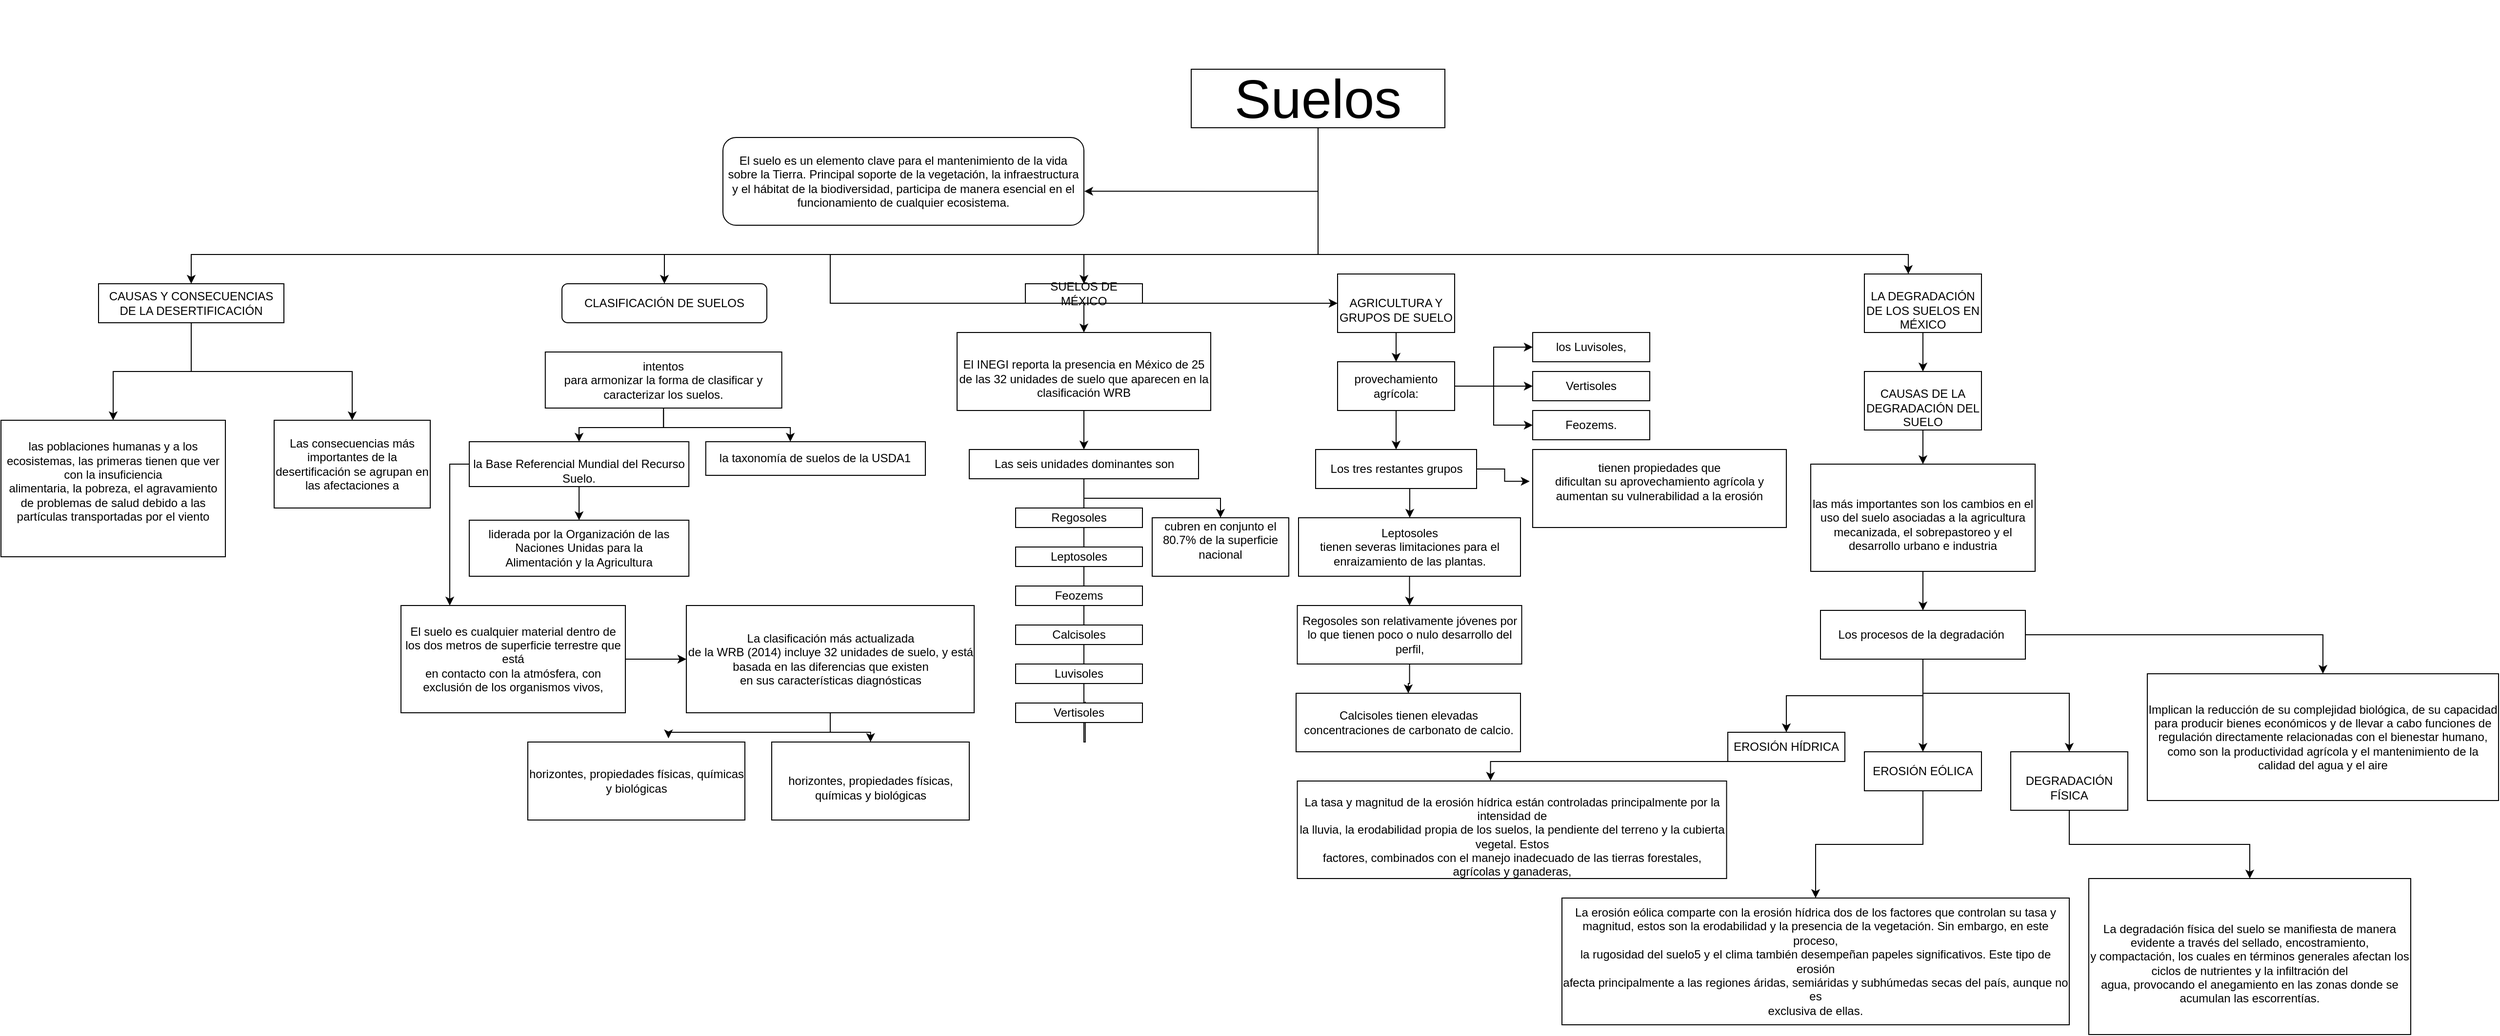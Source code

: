 <mxfile version="20.5.3" type="github">
  <diagram id="YmKn464T9NJOSNIDirGX" name="Página-1">
    <mxGraphModel dx="4134" dy="2495" grid="1" gridSize="10" guides="1" tooltips="1" connect="1" arrows="1" fold="1" page="1" pageScale="1" pageWidth="827" pageHeight="1169" math="0" shadow="0">
      <root>
        <mxCell id="0" />
        <mxCell id="1" parent="0" />
        <mxCell id="Rtp1QOuKAdaOCQPWs-3--43" value="" style="edgeStyle=orthogonalEdgeStyle;rounded=0;orthogonalLoop=1;jettySize=auto;html=1;fontSize=12;" edge="1" parent="1" source="Rtp1QOuKAdaOCQPWs-3--1" target="Rtp1QOuKAdaOCQPWs-3--42">
          <mxGeometry relative="1" as="geometry">
            <Array as="points">
              <mxPoint x="-80" y="-250" />
            </Array>
          </mxGeometry>
        </mxCell>
        <mxCell id="Rtp1QOuKAdaOCQPWs-3--87" style="edgeStyle=orthogonalEdgeStyle;rounded=0;orthogonalLoop=1;jettySize=auto;html=1;fontSize=12;" edge="1" parent="1" source="Rtp1QOuKAdaOCQPWs-3--1" target="Rtp1QOuKAdaOCQPWs-3--3">
          <mxGeometry relative="1" as="geometry">
            <Array as="points">
              <mxPoint x="420" y="-250" />
              <mxPoint x="-250" y="-250" />
            </Array>
          </mxGeometry>
        </mxCell>
        <mxCell id="Rtp1QOuKAdaOCQPWs-3--91" style="edgeStyle=orthogonalEdgeStyle;rounded=0;orthogonalLoop=1;jettySize=auto;html=1;entryX=0.5;entryY=0;entryDx=0;entryDy=0;fontSize=12;" edge="1" parent="1" source="Rtp1QOuKAdaOCQPWs-3--1" target="Rtp1QOuKAdaOCQPWs-3--31">
          <mxGeometry relative="1" as="geometry">
            <Array as="points">
              <mxPoint x="420" y="-250" />
              <mxPoint x="180" y="-250" />
            </Array>
          </mxGeometry>
        </mxCell>
        <mxCell id="Rtp1QOuKAdaOCQPWs-3--139" style="edgeStyle=orthogonalEdgeStyle;rounded=0;orthogonalLoop=1;jettySize=auto;html=1;fontSize=12;" edge="1" parent="1" source="Rtp1QOuKAdaOCQPWs-3--1" target="Rtp1QOuKAdaOCQPWs-3--77">
          <mxGeometry relative="1" as="geometry">
            <Array as="points">
              <mxPoint x="420" y="-250" />
              <mxPoint x="-735" y="-250" />
            </Array>
          </mxGeometry>
        </mxCell>
        <mxCell id="Rtp1QOuKAdaOCQPWs-3--146" style="edgeStyle=orthogonalEdgeStyle;rounded=0;orthogonalLoop=1;jettySize=auto;html=1;fontSize=12;" edge="1" parent="1" source="Rtp1QOuKAdaOCQPWs-3--1" target="Rtp1QOuKAdaOCQPWs-3--54">
          <mxGeometry relative="1" as="geometry">
            <Array as="points">
              <mxPoint x="420" y="-250" />
              <mxPoint x="1025" y="-250" />
            </Array>
          </mxGeometry>
        </mxCell>
        <mxCell id="Rtp1QOuKAdaOCQPWs-3--154" style="edgeStyle=orthogonalEdgeStyle;rounded=0;orthogonalLoop=1;jettySize=auto;html=1;entryX=1.001;entryY=0.613;entryDx=0;entryDy=0;entryPerimeter=0;fontSize=12;" edge="1" parent="1" source="Rtp1QOuKAdaOCQPWs-3--1" target="Rtp1QOuKAdaOCQPWs-3--2">
          <mxGeometry relative="1" as="geometry">
            <Array as="points">
              <mxPoint x="420" y="-315" />
            </Array>
          </mxGeometry>
        </mxCell>
        <mxCell id="Rtp1QOuKAdaOCQPWs-3--1" value="&lt;font style=&quot;font-size: 56px;&quot;&gt;&lt;br&gt;&lt;span id=&quot;page505R_mcid0&quot; class=&quot;markedContent&quot;&gt;&lt;span dir=&quot;ltr&quot; role=&quot;presentation&quot; style=&quot;left: 237.165px; top: 230.156px; font-family: sans-serif; transform: scaleX(0.811);&quot;&gt;Suelos&lt;/span&gt;&lt;/span&gt;&lt;br&gt;&lt;br&gt;&lt;/font&gt;" style="rounded=0;whiteSpace=wrap;html=1;" vertex="1" parent="1">
          <mxGeometry x="290" y="-440" width="260" height="60" as="geometry" />
        </mxCell>
        <mxCell id="Rtp1QOuKAdaOCQPWs-3--2" value="El suelo es un elemento clave para el mantenimiento de la vida sobre la Tierra. Principal soporte de la vegetación, la infraestructura y el hábitat de la biodiversidad, participa de manera esencial en el funcionamiento de cualquier ecosistema." style="rounded=1;whiteSpace=wrap;fontSize=12;strokeColor=default;" vertex="1" parent="1">
          <mxGeometry x="-190" y="-370" width="370" height="90" as="geometry" />
        </mxCell>
        <mxCell id="Rtp1QOuKAdaOCQPWs-3--3" value="&lt;font style=&quot;font-size: 12px;&quot;&gt;&lt;span id=&quot;page505R_mcid0&quot; class=&quot;markedContent&quot;&gt;&lt;span dir=&quot;ltr&quot; role=&quot;presentation&quot; style=&quot;left: 509.289px; top: 833.351px; font-family: sans-serif; transform: scaleX(0.963);&quot;&gt;CLASIFICACIÓN DE SUELOS&lt;/span&gt;&lt;/span&gt;&lt;/font&gt;" style="rounded=1;whiteSpace=wrap;html=1;strokeColor=default;fontSize=12;" vertex="1" parent="1">
          <mxGeometry x="-355" y="-220" width="210" height="40" as="geometry" />
        </mxCell>
        <mxCell id="Rtp1QOuKAdaOCQPWs-3--14" value="" style="group" vertex="1" connectable="0" parent="1">
          <mxGeometry x="-450" y="-150" width="467.5" height="230" as="geometry" />
        </mxCell>
        <mxCell id="Rtp1QOuKAdaOCQPWs-3--4" value="&lt;font style=&quot;font-size: 12px;&quot;&gt;&lt;span id=&quot;page509R_mcid0&quot; class=&quot;markedContent&quot;&gt;&lt;span dir=&quot;ltr&quot; role=&quot;presentation&quot; style=&quot;left: 257.008px; top: 1187.18px; font-family: sans-serif; transform: scaleX(0.741);&quot;&gt;intentos&lt;/span&gt;&lt;br role=&quot;presentation&quot;&gt;&lt;span dir=&quot;ltr&quot; role=&quot;presentation&quot; style=&quot;left: 257.008px; top: 1221.18px; font-family: sans-serif; transform: scaleX(0.742);&quot;&gt;para armonizar la forma de clasificar y caracterizar los suelos.&lt;/span&gt;&lt;/span&gt;&lt;br&gt;&lt;/font&gt;" style="rounded=0;whiteSpace=wrap;html=1;strokeColor=default;fontSize=12;" vertex="1" parent="Rtp1QOuKAdaOCQPWs-3--14">
          <mxGeometry x="77.917" width="242.407" height="57.5" as="geometry" />
        </mxCell>
        <mxCell id="Rtp1QOuKAdaOCQPWs-3--5" value="&lt;font style=&quot;font-size: 12px;&quot;&gt;&lt;span id=&quot;page509R_mcid0&quot; class=&quot;markedContent&quot;&gt;&lt;span dir=&quot;ltr&quot; role=&quot;presentation&quot; style=&quot;left: 257.008px; top: 1221.18px; font-family: sans-serif; transform: scaleX(0.742);&quot;&gt;la taxonomía de suelos de la USDA&lt;/span&gt;&lt;span dir=&quot;ltr&quot; role=&quot;presentation&quot; style=&quot;left: 1250.11px; top: 1220.88px; font-family: sans-serif;&quot;&gt;1&lt;/span&gt;&lt;span dir=&quot;ltr&quot; role=&quot;presentation&quot; style=&quot;left: 257.011px; top: 1323.18px; font-family: sans-serif; transform: scaleX(0.727);&quot;&gt;&lt;/span&gt;&lt;/span&gt;&lt;/font&gt;" style="rounded=0;whiteSpace=wrap;html=1;strokeColor=default;fontSize=12;" vertex="1" parent="Rtp1QOuKAdaOCQPWs-3--14">
          <mxGeometry x="242.407" y="92" width="225.093" height="34.5" as="geometry" />
        </mxCell>
        <mxCell id="Rtp1QOuKAdaOCQPWs-3--13" style="edgeStyle=orthogonalEdgeStyle;rounded=0;orthogonalLoop=1;jettySize=auto;html=1;entryX=0.385;entryY=0;entryDx=0;entryDy=0;entryPerimeter=0;fontSize=12;" edge="1" parent="Rtp1QOuKAdaOCQPWs-3--14" source="Rtp1QOuKAdaOCQPWs-3--4" target="Rtp1QOuKAdaOCQPWs-3--5">
          <mxGeometry relative="1" as="geometry" />
        </mxCell>
        <mxCell id="Rtp1QOuKAdaOCQPWs-3--6" value="&lt;br&gt;&lt;font style=&quot;font-size: 12px;&quot;&gt;&lt;span id=&quot;page509R_mcid0&quot; class=&quot;markedContent&quot;&gt;&lt;span dir=&quot;ltr&quot; role=&quot;presentation&quot; style=&quot;left: 257.011px; top: 1255.18px; font-family: sans-serif; transform: scaleX(0.749);&quot;&gt;la Base Referencial Mundial del Recurso Suelo&lt;/span&gt;&lt;span dir=&quot;ltr&quot; role=&quot;presentation&quot; style=&quot;left: 257.011px; top: 1289.18px; font-family: sans-serif; transform: scaleX(0.772);&quot;&gt;.&lt;/span&gt;&lt;span dir=&quot;ltr&quot; role=&quot;presentation&quot; style=&quot;left: 257.011px; top: 1323.18px; font-family: sans-serif; transform: scaleX(0.727);&quot;&gt;&lt;/span&gt;&lt;/span&gt;&lt;/font&gt;&lt;br&gt;" style="rounded=0;whiteSpace=wrap;html=1;strokeColor=default;fontSize=12;" vertex="1" parent="Rtp1QOuKAdaOCQPWs-3--14">
          <mxGeometry y="92" width="225.093" height="46" as="geometry" />
        </mxCell>
        <mxCell id="Rtp1QOuKAdaOCQPWs-3--12" style="edgeStyle=orthogonalEdgeStyle;rounded=0;orthogonalLoop=1;jettySize=auto;html=1;entryX=0.5;entryY=0;entryDx=0;entryDy=0;fontSize=12;" edge="1" parent="Rtp1QOuKAdaOCQPWs-3--14" source="Rtp1QOuKAdaOCQPWs-3--4" target="Rtp1QOuKAdaOCQPWs-3--6">
          <mxGeometry relative="1" as="geometry" />
        </mxCell>
        <mxCell id="Rtp1QOuKAdaOCQPWs-3--7" value="&lt;font style=&quot;font-size: 12px;&quot;&gt;&lt;span id=&quot;page509R_mcid0&quot; class=&quot;markedContent&quot;&gt;&lt;span dir=&quot;ltr&quot; role=&quot;presentation&quot; style=&quot;left: 257.011px; top: 1289.18px; font-family: sans-serif; transform: scaleX(0.772);&quot;&gt;liderada por la Organización de las Naciones Unidas para la&lt;/span&gt;&lt;br role=&quot;presentation&quot;&gt;&lt;span dir=&quot;ltr&quot; role=&quot;presentation&quot; style=&quot;left: 257.011px; top: 1323.18px; font-family: sans-serif; transform: scaleX(0.727);&quot;&gt;Alimentación y la Agricultura&lt;/span&gt;&lt;/span&gt;&lt;/font&gt;&lt;br&gt;" style="rounded=0;whiteSpace=wrap;html=1;strokeColor=default;fontSize=12;" vertex="1" parent="Rtp1QOuKAdaOCQPWs-3--14">
          <mxGeometry y="172.5" width="225.093" height="57.5" as="geometry" />
        </mxCell>
        <mxCell id="Rtp1QOuKAdaOCQPWs-3--11" value="" style="edgeStyle=orthogonalEdgeStyle;rounded=0;orthogonalLoop=1;jettySize=auto;html=1;fontSize=12;" edge="1" parent="Rtp1QOuKAdaOCQPWs-3--14" source="Rtp1QOuKAdaOCQPWs-3--6" target="Rtp1QOuKAdaOCQPWs-3--7">
          <mxGeometry relative="1" as="geometry" />
        </mxCell>
        <mxCell id="Rtp1QOuKAdaOCQPWs-3--18" style="edgeStyle=orthogonalEdgeStyle;rounded=0;orthogonalLoop=1;jettySize=auto;html=1;fontSize=12;" edge="1" parent="1" source="Rtp1QOuKAdaOCQPWs-3--6" target="Rtp1QOuKAdaOCQPWs-3--19">
          <mxGeometry relative="1" as="geometry">
            <mxPoint x="-707.5" y="290" as="targetPoint" />
            <Array as="points">
              <mxPoint x="-470" y="-35" />
            </Array>
          </mxGeometry>
        </mxCell>
        <mxCell id="Rtp1QOuKAdaOCQPWs-3--25" value="" style="edgeStyle=orthogonalEdgeStyle;rounded=0;orthogonalLoop=1;jettySize=auto;html=1;fontSize=12;" edge="1" parent="1" source="Rtp1QOuKAdaOCQPWs-3--19" target="Rtp1QOuKAdaOCQPWs-3--24">
          <mxGeometry relative="1" as="geometry" />
        </mxCell>
        <mxCell id="Rtp1QOuKAdaOCQPWs-3--19" value="E&lt;span id=&quot;page511R_mcid0&quot; class=&quot;markedContent&quot;&gt;&lt;font style=&quot;font-size: 12px;&quot;&gt;&lt;span dir=&quot;ltr&quot; role=&quot;presentation&quot; style=&quot;left: 128.504px; top: 160.705px; font-family: sans-serif; transform: scaleX(0.727);&quot;&gt;l suelo es cualquier material dentro de los dos metros de superficie terrestre que está&lt;/span&gt;&lt;/font&gt;&lt;br role=&quot;presentation&quot;&gt;&lt;font style=&quot;font-size: 12px;&quot;&gt;&lt;span dir=&quot;ltr&quot; role=&quot;presentation&quot; style=&quot;left: 128.504px; top: 193.345px; font-family: sans-serif; transform: scaleX(0.756);&quot;&gt;en contacto con la atmósfera, con exclusión de los organismos vivos,&lt;/span&gt;&lt;/font&gt;&lt;/span&gt;" style="rounded=0;whiteSpace=wrap;html=1;strokeColor=default;fontSize=12;" vertex="1" parent="1">
          <mxGeometry x="-520" y="110" width="230" height="110" as="geometry" />
        </mxCell>
        <mxCell id="Rtp1QOuKAdaOCQPWs-3--88" style="edgeStyle=orthogonalEdgeStyle;rounded=0;orthogonalLoop=1;jettySize=auto;html=1;entryX=0.648;entryY=-0.047;entryDx=0;entryDy=0;entryPerimeter=0;fontSize=12;" edge="1" parent="1" source="Rtp1QOuKAdaOCQPWs-3--24" target="Rtp1QOuKAdaOCQPWs-3--27">
          <mxGeometry relative="1" as="geometry" />
        </mxCell>
        <mxCell id="Rtp1QOuKAdaOCQPWs-3--89" style="edgeStyle=orthogonalEdgeStyle;rounded=0;orthogonalLoop=1;jettySize=auto;html=1;entryX=0.5;entryY=0;entryDx=0;entryDy=0;fontSize=12;" edge="1" parent="1" source="Rtp1QOuKAdaOCQPWs-3--24" target="Rtp1QOuKAdaOCQPWs-3--29">
          <mxGeometry relative="1" as="geometry" />
        </mxCell>
        <mxCell id="Rtp1QOuKAdaOCQPWs-3--24" value="&lt;font style=&quot;font-size: 12px;&quot;&gt;&lt;br&gt;&lt;span id=&quot;page511R_mcid0&quot; class=&quot;markedContent&quot;&gt;&lt;span dir=&quot;ltr&quot; role=&quot;presentation&quot; style=&quot;left: 128.504px; top: 291.265px; font-family: sans-serif; transform: scaleX(0.773);&quot;&gt;La clasificación más actualizada&lt;/span&gt;&lt;br role=&quot;presentation&quot;&gt;&lt;span dir=&quot;ltr&quot; role=&quot;presentation&quot; style=&quot;left: 128.504px; top: 323.905px; font-family: sans-serif; transform: scaleX(0.806);&quot;&gt;de la WRB (2014) incluye 32 unidades de suelo, y está basada en las diferencias que existen&lt;/span&gt;&lt;br role=&quot;presentation&quot;&gt;&lt;span dir=&quot;ltr&quot; role=&quot;presentation&quot; style=&quot;left: 128.504px; top: 356.545px; font-family: sans-serif; transform: scaleX(0.781);&quot;&gt;en sus características diagnósticas&lt;/span&gt;&lt;/span&gt;&lt;br&gt;&lt;br&gt;&lt;/font&gt;" style="whiteSpace=wrap;html=1;rounded=0;" vertex="1" parent="1">
          <mxGeometry x="-227.5" y="110" width="295" height="110" as="geometry" />
        </mxCell>
        <mxCell id="Rtp1QOuKAdaOCQPWs-3--27" value="&lt;font style=&quot;font-size: 12px;&quot;&gt;&lt;br&gt;&lt;span id=&quot;page511R_mcid0&quot; class=&quot;markedContent&quot;&gt;&lt;span dir=&quot;ltr&quot; role=&quot;presentation&quot; style=&quot;left: 128.504px; top: 356.545px; font-family: sans-serif; transform: scaleX(0.781);&quot;&gt;horizontes, propiedades físicas, químicas y biológicas&lt;/span&gt;&lt;/span&gt;&lt;br&gt;&lt;br&gt;&lt;/font&gt;" style="rounded=0;whiteSpace=wrap;html=1;strokeColor=default;fontSize=12;" vertex="1" parent="1">
          <mxGeometry x="-390" y="250" width="222.5" height="80" as="geometry" />
        </mxCell>
        <mxCell id="Rtp1QOuKAdaOCQPWs-3--29" value="&lt;br&gt;&lt;font style=&quot;font-size: 12px;&quot;&gt;&lt;span id=&quot;page511R_mcid0&quot; class=&quot;markedContent&quot;&gt;&lt;span dir=&quot;ltr&quot; role=&quot;presentation&quot; style=&quot;left: 128.504px; top: 356.545px; font-family: sans-serif; transform: scaleX(0.781);&quot;&gt;horizontes, propiedades físicas, químicas y biológicas&lt;/span&gt;&lt;/span&gt;&lt;/font&gt;&lt;br&gt;" style="rounded=0;whiteSpace=wrap;html=1;strokeColor=default;fontSize=12;" vertex="1" parent="1">
          <mxGeometry x="-140" y="250" width="202.5" height="80" as="geometry" />
        </mxCell>
        <mxCell id="Rtp1QOuKAdaOCQPWs-3--33" value="" style="edgeStyle=orthogonalEdgeStyle;rounded=0;orthogonalLoop=1;jettySize=auto;html=1;fontSize=12;" edge="1" parent="1" source="Rtp1QOuKAdaOCQPWs-3--31" target="Rtp1QOuKAdaOCQPWs-3--32">
          <mxGeometry relative="1" as="geometry" />
        </mxCell>
        <mxCell id="Rtp1QOuKAdaOCQPWs-3--31" value="&lt;font style=&quot;font-size: 12px;&quot;&gt;&lt;span id=&quot;page511R_mcid0&quot; class=&quot;markedContent&quot;&gt;&lt;span dir=&quot;ltr&quot; role=&quot;presentation&quot; style=&quot;left: 861.312px; top: 564.398px; font-family: sans-serif; transform: scaleX(0.948);&quot;&gt;SUELOS DE MÉXICO&lt;/span&gt;&lt;/span&gt;&lt;/font&gt;" style="rounded=0;whiteSpace=wrap;html=1;strokeColor=default;fontSize=12;" vertex="1" parent="1">
          <mxGeometry x="120" y="-220" width="120" height="20" as="geometry" />
        </mxCell>
        <mxCell id="Rtp1QOuKAdaOCQPWs-3--37" value="" style="edgeStyle=orthogonalEdgeStyle;rounded=0;orthogonalLoop=1;jettySize=auto;html=1;fontSize=12;" edge="1" parent="1" source="Rtp1QOuKAdaOCQPWs-3--32" target="Rtp1QOuKAdaOCQPWs-3--36">
          <mxGeometry relative="1" as="geometry" />
        </mxCell>
        <mxCell id="Rtp1QOuKAdaOCQPWs-3--32" value="&lt;br&gt;&lt;span style=&quot;&quot; id=&quot;page511R_mcid0&quot; class=&quot;markedContent&quot;&gt;&lt;font style=&quot;font-size: 12px;&quot;&gt;&lt;span dir=&quot;ltr&quot; role=&quot;presentation&quot; style=&quot;left: 128.504px; top: 634.892px; font-family: sans-serif; transform: scaleX(0.798);&quot;&gt;El INEGI reporta la presencia en México de 25 de las 32 unidades de suelo que aparecen en la&lt;/span&gt;&lt;/font&gt;&lt;br role=&quot;presentation&quot;&gt;&lt;font style=&quot;font-size: 12px;&quot;&gt;&lt;span dir=&quot;ltr&quot; role=&quot;presentation&quot; style=&quot;left: 128.504px; top: 667.532px; font-family: sans-serif; transform: scaleX(0.764);&quot;&gt;clasificación WRB&lt;/span&gt;&lt;/font&gt;&lt;/span&gt;" style="whiteSpace=wrap;html=1;rounded=0;" vertex="1" parent="1">
          <mxGeometry x="50" y="-170" width="260" height="80" as="geometry" />
        </mxCell>
        <mxCell id="Rtp1QOuKAdaOCQPWs-3--112" style="edgeStyle=orthogonalEdgeStyle;rounded=0;orthogonalLoop=1;jettySize=auto;html=1;entryX=0.549;entryY=-0.092;entryDx=0;entryDy=0;entryPerimeter=0;fontSize=12;" edge="1" parent="1" source="Rtp1QOuKAdaOCQPWs-3--36" target="Rtp1QOuKAdaOCQPWs-3--105">
          <mxGeometry relative="1" as="geometry">
            <Array as="points">
              <mxPoint x="180" y="250" />
              <mxPoint x="181" y="250" />
            </Array>
          </mxGeometry>
        </mxCell>
        <mxCell id="Rtp1QOuKAdaOCQPWs-3--113" style="edgeStyle=orthogonalEdgeStyle;rounded=0;orthogonalLoop=1;jettySize=auto;html=1;fontSize=12;" edge="1" parent="1" source="Rtp1QOuKAdaOCQPWs-3--36" target="Rtp1QOuKAdaOCQPWs-3--114">
          <mxGeometry relative="1" as="geometry">
            <mxPoint x="300" y="70" as="targetPoint" />
          </mxGeometry>
        </mxCell>
        <mxCell id="Rtp1QOuKAdaOCQPWs-3--36" value="&lt;font style=&quot;font-size: 12px;&quot;&gt;&lt;span id=&quot;page511R_mcid0&quot; class=&quot;markedContent&quot;&gt;&lt;font style=&quot;font-size: 12px;&quot;&gt;&lt;span dir=&quot;ltr&quot; role=&quot;presentation&quot; style=&quot;left: 363.875px; top: 798.092px; font-family: sans-serif; transform: scaleX(0.78);&quot;&gt;Las seis unidades dominantes son&lt;/span&gt;&lt;/font&gt;&lt;/span&gt;&lt;/font&gt;" style="whiteSpace=wrap;html=1;rounded=0;" vertex="1" parent="1">
          <mxGeometry x="62.5" y="-50" width="235" height="30" as="geometry" />
        </mxCell>
        <mxCell id="Rtp1QOuKAdaOCQPWs-3--72" style="edgeStyle=orthogonalEdgeStyle;rounded=0;orthogonalLoop=1;jettySize=auto;html=1;fontSize=12;" edge="1" parent="1" source="Rtp1QOuKAdaOCQPWs-3--54" target="Rtp1QOuKAdaOCQPWs-3--73">
          <mxGeometry relative="1" as="geometry">
            <mxPoint x="70" y="-500" as="targetPoint" />
          </mxGeometry>
        </mxCell>
        <mxCell id="Rtp1QOuKAdaOCQPWs-3--54" value="&lt;br&gt;&lt;font style=&quot;font-size: 12px;&quot;&gt;&lt;span id=&quot;page516R_mcid0&quot; class=&quot;markedContent&quot;&gt;&lt;span dir=&quot;ltr&quot; role=&quot;presentation&quot; style=&quot;left: 372.531px; top: 786.5px; font-family: sans-serif; transform: scaleX(0.996);&quot;&gt;LA DEGRADACIÓN DE LOS SUELOS EN MÉXICO&lt;/span&gt;&lt;/span&gt;&lt;/font&gt;&lt;br&gt;" style="whiteSpace=wrap;html=1;rounded=0;" vertex="1" parent="1">
          <mxGeometry x="980" y="-230" width="120" height="60" as="geometry" />
        </mxCell>
        <mxCell id="Rtp1QOuKAdaOCQPWs-3--64" style="edgeStyle=orthogonalEdgeStyle;rounded=0;orthogonalLoop=1;jettySize=auto;html=1;fontSize=12;" edge="1" parent="1" source="Rtp1QOuKAdaOCQPWs-3--56" target="Rtp1QOuKAdaOCQPWs-3--65">
          <mxGeometry relative="1" as="geometry">
            <mxPoint x="-250" y="-690" as="targetPoint" />
          </mxGeometry>
        </mxCell>
        <mxCell id="Rtp1QOuKAdaOCQPWs-3--148" style="edgeStyle=orthogonalEdgeStyle;rounded=0;orthogonalLoop=1;jettySize=auto;html=1;fontSize=12;" edge="1" parent="1" source="Rtp1QOuKAdaOCQPWs-3--56" target="Rtp1QOuKAdaOCQPWs-3--149">
          <mxGeometry relative="1" as="geometry">
            <mxPoint x="1000" y="210" as="targetPoint" />
          </mxGeometry>
        </mxCell>
        <mxCell id="Rtp1QOuKAdaOCQPWs-3--150" style="edgeStyle=orthogonalEdgeStyle;rounded=0;orthogonalLoop=1;jettySize=auto;html=1;entryX=0.5;entryY=0;entryDx=0;entryDy=0;fontSize=12;" edge="1" parent="1" source="Rtp1QOuKAdaOCQPWs-3--56" target="Rtp1QOuKAdaOCQPWs-3--59">
          <mxGeometry relative="1" as="geometry" />
        </mxCell>
        <mxCell id="Rtp1QOuKAdaOCQPWs-3--152" style="edgeStyle=orthogonalEdgeStyle;rounded=0;orthogonalLoop=1;jettySize=auto;html=1;entryX=0.5;entryY=0;entryDx=0;entryDy=0;fontSize=12;" edge="1" parent="1" source="Rtp1QOuKAdaOCQPWs-3--56" target="Rtp1QOuKAdaOCQPWs-3--69">
          <mxGeometry relative="1" as="geometry">
            <Array as="points">
              <mxPoint x="1040" y="200" />
              <mxPoint x="1190" y="200" />
            </Array>
          </mxGeometry>
        </mxCell>
        <mxCell id="Rtp1QOuKAdaOCQPWs-3--56" value="&lt;span id=&quot;page516R_mcid0&quot; class=&quot;markedContent&quot;&gt;&lt;font style=&quot;font-size: 12px;&quot;&gt;&lt;span dir=&quot;ltr&quot; role=&quot;presentation&quot; style=&quot;left: 104.308px; top: 842.8px; font-family: sans-serif; transform: scaleX(0.843);&quot;&gt;Los procesos de la degradación&amp;nbsp;&lt;/span&gt;&lt;/font&gt;&lt;font style=&quot;font-size: 12px;&quot;&gt;&lt;span dir=&quot;ltr&quot; role=&quot;presentation&quot; style=&quot;left: 104.308px; top: 947.305px; font-family: sans-serif; transform: scaleX(0.726);&quot;&gt;&lt;/span&gt;&lt;/font&gt;&lt;/span&gt;" style="whiteSpace=wrap;html=1;rounded=0;" vertex="1" parent="1">
          <mxGeometry x="935" y="115" width="210" height="50" as="geometry" />
        </mxCell>
        <mxCell id="Rtp1QOuKAdaOCQPWs-3--151" style="edgeStyle=orthogonalEdgeStyle;rounded=0;orthogonalLoop=1;jettySize=auto;html=1;entryX=0.45;entryY=-0.003;entryDx=0;entryDy=0;entryPerimeter=0;fontSize=12;" edge="1" parent="1" source="Rtp1QOuKAdaOCQPWs-3--59" target="Rtp1QOuKAdaOCQPWs-3--61">
          <mxGeometry relative="1" as="geometry">
            <Array as="points">
              <mxPoint x="597" y="270" />
            </Array>
          </mxGeometry>
        </mxCell>
        <mxCell id="Rtp1QOuKAdaOCQPWs-3--59" value="&lt;font style=&quot;font-size: 12px;&quot;&gt;&lt;span id=&quot;page535R_mcid0&quot; class=&quot;markedContent&quot;&gt;&lt;span dir=&quot;ltr&quot; role=&quot;presentation&quot; style=&quot;left: 715.541px; top: 609.869px; font-family: sans-serif; transform: scaleX(0.934);&quot;&gt;EROSIÓN HÍDRICA&lt;/span&gt;&lt;/span&gt;&lt;/font&gt;" style="rounded=0;whiteSpace=wrap;html=1;strokeColor=default;fontSize=12;" vertex="1" parent="1">
          <mxGeometry x="840" y="240" width="120" height="30" as="geometry" />
        </mxCell>
        <mxCell id="Rtp1QOuKAdaOCQPWs-3--61" value="&lt;br&gt;&lt;span id=&quot;page535R_mcid0&quot; class=&quot;markedContent&quot;&gt;&lt;font style=&quot;font-size: 12px;&quot;&gt;&lt;span dir=&quot;ltr&quot; role=&quot;presentation&quot; style=&quot;left: 104.476px; top: 658.625px; font-family: sans-serif; transform: scaleX(0.78);&quot;&gt;La tasa y magnitud de la erosión hídrica están controladas principalmente por la intensidad de&lt;/span&gt;&lt;/font&gt;&lt;br role=&quot;presentation&quot;&gt;&lt;span dir=&quot;ltr&quot; role=&quot;presentation&quot; style=&quot;left: 104.476px; top: 684.751px; font-family: sans-serif; transform: scaleX(0.719);&quot;&gt;la lluvia, la erodabilidad propia de los suelos, la pendiente del terreno y la cubierta vegetal. Estos&lt;/span&gt;&lt;br role=&quot;presentation&quot;&gt;&lt;font style=&quot;font-size: 12px;&quot;&gt;&lt;span dir=&quot;ltr&quot; role=&quot;presentation&quot; style=&quot;left: 104.476px; top: 710.878px; font-family: sans-serif; transform: scaleX(0.772);&quot;&gt;factores, combinados con el manejo inadecuado de las tierras forestales, agrícolas y ganaderas,&lt;/span&gt;&lt;/font&gt;&lt;/span&gt;" style="rounded=0;whiteSpace=wrap;html=1;strokeColor=default;fontSize=12;" vertex="1" parent="1">
          <mxGeometry x="398.75" y="290" width="440" height="100" as="geometry" />
        </mxCell>
        <mxCell id="Rtp1QOuKAdaOCQPWs-3--67" value="" style="edgeStyle=orthogonalEdgeStyle;rounded=0;orthogonalLoop=1;jettySize=auto;html=1;fontSize=12;" edge="1" parent="1" source="Rtp1QOuKAdaOCQPWs-3--65" target="Rtp1QOuKAdaOCQPWs-3--66">
          <mxGeometry relative="1" as="geometry" />
        </mxCell>
        <mxCell id="Rtp1QOuKAdaOCQPWs-3--65" value="&lt;font style=&quot;font-size: 12px;&quot;&gt;&lt;span id=&quot;page535R_mcid0&quot; class=&quot;markedContent&quot;&gt;&lt;span dir=&quot;ltr&quot; role=&quot;presentation&quot; style=&quot;left: 728.528px; top: 918.967px; font-family: sans-serif; transform: scaleX(0.937);&quot;&gt;EROSIÓN EÓLICA&lt;/span&gt;&lt;/span&gt;&lt;/font&gt;" style="rounded=0;whiteSpace=wrap;html=1;strokeColor=default;fontSize=12;" vertex="1" parent="1">
          <mxGeometry x="980" y="260" width="120" height="40" as="geometry" />
        </mxCell>
        <mxCell id="Rtp1QOuKAdaOCQPWs-3--66" value="&lt;font style=&quot;font-size: 12px;&quot;&gt;&lt;br&gt;&lt;span id=&quot;page535R_mcid0&quot; class=&quot;markedContent&quot;&gt;&lt;span dir=&quot;ltr&quot; role=&quot;presentation&quot; style=&quot;left: 104.476px; top: 975.451px; font-family: sans-serif; transform: scaleX(0.789);&quot;&gt;La erosión eólica comparte con la erosión hídrica dos de los factores que controlan su tasa y&lt;/span&gt;&lt;br role=&quot;presentation&quot;&gt;&lt;span dir=&quot;ltr&quot; role=&quot;presentation&quot; style=&quot;left: 104.476px; top: 1001.58px; font-family: sans-serif; transform: scaleX(0.748);&quot;&gt;magnitud, estos son la erodabilidad y la presencia de la vegetación. Sin embargo, en este proceso,&lt;/span&gt;&lt;br role=&quot;presentation&quot;&gt;&lt;span dir=&quot;ltr&quot; role=&quot;presentation&quot; style=&quot;left: 104.476px; top: 1027.7px; font-family: sans-serif; transform: scaleX(0.737);&quot;&gt;la rugosidad del suelo&lt;/span&gt;&lt;span dir=&quot;ltr&quot; role=&quot;presentation&quot; style=&quot;left: 284.171px; top: 1027.46px; font-family: sans-serif;&quot;&gt;5&lt;/span&gt;&lt;span dir=&quot;ltr&quot; role=&quot;presentation&quot; style=&quot;left: 291.143px; top: 1027.46px; font-family: sans-serif;&quot;&gt; &lt;/span&gt;&lt;span dir=&quot;ltr&quot; role=&quot;presentation&quot; style=&quot;left: 296.791px; top: 1027.7px; font-family: sans-serif; transform: scaleX(0.757);&quot;&gt;y el clima también desempeñan papeles significativos. Este tipo de erosión&lt;/span&gt;&lt;br role=&quot;presentation&quot;&gt;&lt;span dir=&quot;ltr&quot; role=&quot;presentation&quot; style=&quot;left: 104.47px; top: 1053.83px; font-family: sans-serif; transform: scaleX(0.756);&quot;&gt;afecta principalmente a las regiones áridas, semiáridas y subhúmedas secas del país, aunque no es&lt;/span&gt;&lt;br role=&quot;presentation&quot;&gt;&lt;span dir=&quot;ltr&quot; role=&quot;presentation&quot; style=&quot;left: 104.47px; top: 1079.96px; font-family: sans-serif; transform: scaleX(0.719);&quot;&gt;exclusiva de ellas.&lt;/span&gt;&lt;/span&gt;&lt;br&gt;&lt;br&gt;&lt;/font&gt;" style="whiteSpace=wrap;html=1;rounded=0;" vertex="1" parent="1">
          <mxGeometry x="670" y="410" width="520" height="130" as="geometry" />
        </mxCell>
        <mxCell id="Rtp1QOuKAdaOCQPWs-3--70" style="edgeStyle=orthogonalEdgeStyle;rounded=0;orthogonalLoop=1;jettySize=auto;html=1;fontSize=12;" edge="1" parent="1" source="Rtp1QOuKAdaOCQPWs-3--69" target="Rtp1QOuKAdaOCQPWs-3--71">
          <mxGeometry relative="1" as="geometry">
            <mxPoint x="-620" y="-660" as="targetPoint" />
          </mxGeometry>
        </mxCell>
        <mxCell id="Rtp1QOuKAdaOCQPWs-3--69" value="&lt;br&gt;&lt;font style=&quot;font-size: 12px;&quot;&gt;&lt;span id=&quot;page555R_mcid0&quot; class=&quot;markedContent&quot;&gt;&lt;span dir=&quot;ltr&quot; role=&quot;presentation&quot; style=&quot;left: 775.025px; top: 953.816px; font-family: sans-serif; transform: scaleX(0.952);&quot;&gt;DEGRADACIÓN FÍSICA&lt;/span&gt;&lt;/span&gt;&lt;/font&gt;&lt;br&gt;" style="rounded=0;whiteSpace=wrap;html=1;strokeColor=default;fontSize=12;" vertex="1" parent="1">
          <mxGeometry x="1130" y="260" width="120" height="60" as="geometry" />
        </mxCell>
        <mxCell id="Rtp1QOuKAdaOCQPWs-3--71" value="&lt;br&gt;&lt;span id=&quot;page555R_mcid0&quot; class=&quot;markedContent&quot;&gt;&lt;font style=&quot;font-size: 12px;&quot;&gt;&lt;span dir=&quot;ltr&quot; role=&quot;presentation&quot; style=&quot;left: 208.615px; top: 1010.67px; font-family: sans-serif; transform: scaleX(0.719);&quot;&gt;La degradación física del suelo se manifiesta de manera evidente a través del sellado, encostramiento,&lt;/span&gt;&lt;/font&gt;&lt;br role=&quot;presentation&quot;&gt;&lt;span dir=&quot;ltr&quot; role=&quot;presentation&quot; style=&quot;left: 208.615px; top: 1036.79px; font-family: sans-serif; transform: scaleX(0.712);&quot;&gt;y compactación, los cuales en términos generales afectan los ciclos de nutrientes y la infiltración del&lt;/span&gt;&lt;br role=&quot;presentation&quot;&gt;&lt;font style=&quot;font-size: 12px;&quot;&gt;&lt;span dir=&quot;ltr&quot; role=&quot;presentation&quot; style=&quot;left: 208.615px; top: 1062.92px; font-family: sans-serif; transform: scaleX(0.775);&quot;&gt;agua, provocando el anegamiento en las zonas donde se acumulan las escorrentías.&lt;/span&gt;&lt;/font&gt;&lt;/span&gt;" style="rounded=0;whiteSpace=wrap;html=1;strokeColor=default;fontSize=12;" vertex="1" parent="1">
          <mxGeometry x="1210" y="390" width="330" height="160" as="geometry" />
        </mxCell>
        <mxCell id="Rtp1QOuKAdaOCQPWs-3--75" value="" style="edgeStyle=orthogonalEdgeStyle;rounded=0;orthogonalLoop=1;jettySize=auto;html=1;fontSize=12;" edge="1" parent="1" source="Rtp1QOuKAdaOCQPWs-3--73" target="Rtp1QOuKAdaOCQPWs-3--74">
          <mxGeometry relative="1" as="geometry" />
        </mxCell>
        <mxCell id="Rtp1QOuKAdaOCQPWs-3--73" value="&lt;br&gt;&lt;font style=&quot;font-size: 12px;&quot;&gt;&lt;span id=&quot;page558R_mcid0&quot; class=&quot;markedContent&quot;&gt;&lt;span dir=&quot;ltr&quot; role=&quot;presentation&quot; style=&quot;left: 448.878px; top: 1169.74px; font-family: sans-serif; transform: scaleX(0.957);&quot;&gt;CAUSAS DE LA DEGRADACIÓN DEL SUELO&lt;/span&gt;&lt;/span&gt;&lt;/font&gt;&lt;br&gt;" style="rounded=0;whiteSpace=wrap;html=1;strokeColor=default;fontSize=12;" vertex="1" parent="1">
          <mxGeometry x="980" y="-130" width="120" height="60" as="geometry" />
        </mxCell>
        <mxCell id="Rtp1QOuKAdaOCQPWs-3--155" value="" style="edgeStyle=orthogonalEdgeStyle;rounded=0;orthogonalLoop=1;jettySize=auto;html=1;fontSize=12;" edge="1" parent="1" source="Rtp1QOuKAdaOCQPWs-3--74" target="Rtp1QOuKAdaOCQPWs-3--56">
          <mxGeometry relative="1" as="geometry" />
        </mxCell>
        <mxCell id="Rtp1QOuKAdaOCQPWs-3--74" value="&lt;br&gt;&lt;span id=&quot;page558R_mcid0&quot; class=&quot;markedContent&quot;&gt;&lt;span dir=&quot;ltr&quot; role=&quot;presentation&quot; style=&quot;left: 104.308px; top: 1258.97px; font-family: sans-serif; transform: scaleX(0.789);&quot;&gt;las más importantes son los cambios en el uso del suelo asociadas a la agricultura&lt;/span&gt;&lt;br role=&quot;presentation&quot;&gt;&lt;span dir=&quot;ltr&quot; role=&quot;presentation&quot; style=&quot;left: 104.308px; top: 1287.31px; font-family: sans-serif; transform: scaleX(0.755);&quot;&gt;mecanizada, el sobrepastoreo y el desarrollo urbano e industria&lt;/span&gt;&lt;/span&gt;&lt;br&gt;" style="whiteSpace=wrap;html=1;rounded=0;" vertex="1" parent="1">
          <mxGeometry x="925" y="-35" width="230" height="110" as="geometry" />
        </mxCell>
        <mxCell id="Rtp1QOuKAdaOCQPWs-3--90" value="" style="group" vertex="1" connectable="0" parent="1">
          <mxGeometry x="-930" y="-260" width="440" height="320" as="geometry" />
        </mxCell>
        <mxCell id="Rtp1QOuKAdaOCQPWs-3--77" value="&lt;font style=&quot;font-size: 12px;&quot;&gt;&lt;span id=&quot;page570R_mcid0&quot; class=&quot;markedContent&quot;&gt;&lt;span dir=&quot;ltr&quot; role=&quot;presentation&quot; style=&quot;left: 326.155px; top: 130.464px; font-family: sans-serif; transform: scaleX(0.933);&quot;&gt;CAUSAS Y CONSECUENCIAS DE LA DESERTIFICACIÓN&lt;/span&gt;&lt;/span&gt;&lt;/font&gt;" style="rounded=0;whiteSpace=wrap;html=1;strokeColor=default;fontSize=12;" vertex="1" parent="Rtp1QOuKAdaOCQPWs-3--90">
          <mxGeometry x="100" y="40" width="190" height="40" as="geometry" />
        </mxCell>
        <mxCell id="Rtp1QOuKAdaOCQPWs-3--79" value="&lt;br&gt;&lt;span id=&quot;page570R_mcid0&quot; class=&quot;markedContent&quot;&gt;&lt;span dir=&quot;ltr&quot; role=&quot;presentation&quot; style=&quot;left: 104.308px; top: 503.037px; font-family: sans-serif; transform: scaleX(0.834);&quot;&gt;Las consecuencias más importantes de la desertificación se agrupan en las afectaciones a&lt;/span&gt;&lt;br role=&quot;presentation&quot;&gt;&lt;br&gt;&lt;/span&gt;&lt;font style=&quot;font-size: 12px;&quot;&gt;&lt;span id=&quot;page572R_mcid0&quot; class=&quot;markedContent&quot;&gt;&lt;span dir=&quot;ltr&quot; role=&quot;presentation&quot; style=&quot;left: 208.615px; top: 130.446px; font-family: sans-serif; transform: scaleX(0.734);&quot;&gt;&lt;/span&gt;&lt;/span&gt;&lt;/font&gt;" style="rounded=0;whiteSpace=wrap;html=1;strokeColor=default;fontSize=12;" vertex="1" parent="Rtp1QOuKAdaOCQPWs-3--90">
          <mxGeometry x="280" y="180" width="160" height="90" as="geometry" />
        </mxCell>
        <mxCell id="Rtp1QOuKAdaOCQPWs-3--78" style="edgeStyle=orthogonalEdgeStyle;rounded=0;orthogonalLoop=1;jettySize=auto;html=1;fontSize=12;exitX=0.5;exitY=1;exitDx=0;exitDy=0;" edge="1" parent="Rtp1QOuKAdaOCQPWs-3--90" source="Rtp1QOuKAdaOCQPWs-3--77" target="Rtp1QOuKAdaOCQPWs-3--79">
          <mxGeometry relative="1" as="geometry">
            <mxPoint x="380" y="210" as="targetPoint" />
          </mxGeometry>
        </mxCell>
        <mxCell id="Rtp1QOuKAdaOCQPWs-3--81" value="&#xa;&lt;span id=&quot;page570R_mcid0&quot; class=&quot;markedContent&quot;&gt;&lt;span dir=&quot;ltr&quot; role=&quot;presentation&quot; style=&quot;left: 104.308px; top: 531.371px; font-family: sans-serif; transform: scaleX(0.789);&quot;&gt;las poblaciones humanas y a los ecosistemas, las primeras tienen que ver con la insuficiencia&lt;/span&gt;&lt;br role=&quot;presentation&quot;&gt;&lt;font style=&quot;font-size: 12px;&quot;&gt;&lt;span dir=&quot;ltr&quot; role=&quot;presentation&quot; style=&quot;left: 104.308px; top: 559.705px; font-family: sans-serif; transform: scaleX(0.743);&quot;&gt;alimentaria,&lt;/span&gt;&lt;span dir=&quot;ltr&quot; role=&quot;presentation&quot; style=&quot;left: 203.145px; top: 559.705px; font-family: sans-serif;&quot;&gt; &lt;/span&gt;&lt;span dir=&quot;ltr&quot; role=&quot;presentation&quot; style=&quot;left: 215.859px; top: 559.705px; font-family: sans-serif; transform: scaleX(0.641);&quot;&gt;la&lt;/span&gt;&lt;span dir=&quot;ltr&quot; role=&quot;presentation&quot; style=&quot;left: 230.063px; top: 559.705px; font-family: sans-serif;&quot;&gt; &lt;/span&gt;&lt;span dir=&quot;ltr&quot; role=&quot;presentation&quot; style=&quot;left: 242.776px; top: 559.705px; font-family: sans-serif; transform: scaleX(0.818);&quot;&gt;pobreza,&lt;/span&gt;&lt;span dir=&quot;ltr&quot; role=&quot;presentation&quot; style=&quot;left: 315.267px; top: 559.705px; font-family: sans-serif;&quot;&gt; &lt;/span&gt;&lt;span dir=&quot;ltr&quot; role=&quot;presentation&quot; style=&quot;left: 327.98px; top: 559.705px; font-family: sans-serif; transform: scaleX(0.642);&quot;&gt;el&lt;/span&gt;&lt;span dir=&quot;ltr&quot; role=&quot;presentation&quot; style=&quot;left: 342.221px; top: 559.705px; font-family: sans-serif;&quot;&gt; &lt;/span&gt;&lt;span dir=&quot;ltr&quot; role=&quot;presentation&quot; style=&quot;left: 354.935px; top: 559.705px; font-family: sans-serif; transform: scaleX(0.87);&quot;&gt;agravamiento&lt;/span&gt;&lt;span dir=&quot;ltr&quot; role=&quot;presentation&quot; style=&quot;left: 470.662px; top: 559.705px; font-family: sans-serif;&quot;&gt; &lt;/span&gt;&lt;span dir=&quot;ltr&quot; role=&quot;presentation&quot; style=&quot;left: 483.376px; top: 559.705px; font-family: sans-serif; transform: scaleX(0.926);&quot;&gt;de&lt;/span&gt;&lt;span dir=&quot;ltr&quot; role=&quot;presentation&quot; style=&quot;left: 503.909px; top: 559.705px; font-family: sans-serif;&quot;&gt; &lt;/span&gt;&lt;span dir=&quot;ltr&quot; role=&quot;presentation&quot; style=&quot;left: 516.622px; top: 559.705px; font-family: sans-serif; transform: scaleX(0.884);&quot;&gt;problemas&lt;/span&gt;&lt;span dir=&quot;ltr&quot; role=&quot;presentation&quot; style=&quot;left: 604.752px; top: 559.705px; font-family: sans-serif;&quot;&gt; &lt;/span&gt;&lt;span dir=&quot;ltr&quot; role=&quot;presentation&quot; style=&quot;left: 617.465px; top: 559.705px; font-family: sans-serif; transform: scaleX(0.926);&quot;&gt;de&lt;/span&gt;&lt;span dir=&quot;ltr&quot; role=&quot;presentation&quot; style=&quot;left: 637.998px; top: 559.705px; font-family: sans-serif;&quot;&gt; &lt;/span&gt;&lt;span dir=&quot;ltr&quot; role=&quot;presentation&quot; style=&quot;left: 650.712px; top: 559.705px; font-family: sans-serif; transform: scaleX(0.793);&quot;&gt;salud&lt;/span&gt;&lt;span dir=&quot;ltr&quot; role=&quot;presentation&quot; style=&quot;left: 694.685px; top: 559.705px; font-family: sans-serif;&quot;&gt; &lt;/span&gt;&lt;span dir=&quot;ltr&quot; role=&quot;presentation&quot; style=&quot;left: 707.398px; top: 559.705px; font-family: sans-serif; transform: scaleX(0.854);&quot;&gt;debido&lt;/span&gt;&lt;span dir=&quot;ltr&quot; role=&quot;presentation&quot; style=&quot;left: 764.158px; top: 559.705px; font-family: sans-serif;&quot;&gt; &lt;/span&gt;&lt;span dir=&quot;ltr&quot; role=&quot;presentation&quot; style=&quot;left: 776.872px; top: 559.705px; font-family: sans-serif;&quot;&gt;a&lt;/span&gt;&lt;span dir=&quot;ltr&quot; role=&quot;presentation&quot; style=&quot;left: 786.844px; top: 559.705px; font-family: sans-serif;&quot;&gt; &lt;/span&gt;&lt;span dir=&quot;ltr&quot; role=&quot;presentation&quot; style=&quot;left: 799.557px; top: 559.705px; font-family: sans-serif; transform: scaleX(0.692);&quot;&gt;las&lt;/span&gt;&lt;span dir=&quot;ltr&quot; role=&quot;presentation&quot; style=&quot;left: 822.574px; top: 559.705px; font-family: sans-serif;&quot;&gt; &lt;/span&gt;&lt;span dir=&quot;ltr&quot; role=&quot;presentation&quot; style=&quot;left: 835.288px; top: 559.705px; font-family: sans-serif; transform: scaleX(0.741);&quot;&gt;partículas &lt;/span&gt;&lt;/font&gt;&lt;/span&gt;&lt;font style=&quot;font-size: 12px;&quot;&gt;&lt;span id=&quot;page572R_mcid0&quot; class=&quot;markedContent&quot;&gt;&lt;span dir=&quot;ltr&quot; role=&quot;presentation&quot; style=&quot;left: 208.615px; top: 130.446px; font-family: sans-serif; transform: scaleX(0.734);&quot;&gt;transportadas por el viento&lt;/span&gt;&lt;/span&gt;&lt;/font&gt;&#xa;&#xa;" style="whiteSpace=wrap;html=1;rounded=0;" vertex="1" parent="Rtp1QOuKAdaOCQPWs-3--90">
          <mxGeometry y="180" width="230" height="140" as="geometry" />
        </mxCell>
        <mxCell id="Rtp1QOuKAdaOCQPWs-3--82" value="" style="edgeStyle=orthogonalEdgeStyle;rounded=0;orthogonalLoop=1;jettySize=auto;html=1;fontSize=12;" edge="1" parent="Rtp1QOuKAdaOCQPWs-3--90" source="Rtp1QOuKAdaOCQPWs-3--77" target="Rtp1QOuKAdaOCQPWs-3--81">
          <mxGeometry relative="1" as="geometry" />
        </mxCell>
        <mxCell id="Rtp1QOuKAdaOCQPWs-3--93" value="&lt;font style=&quot;font-size: 12px;&quot;&gt;&lt;span id=&quot;page511R_mcid0&quot; class=&quot;markedContent&quot;&gt;&lt;font style=&quot;font-size: 12px;&quot;&gt;&lt;span dir=&quot;ltr&quot; role=&quot;presentation&quot; style=&quot;left: 363.875px; top: 798.092px; font-family: sans-serif; transform: scaleX(0.78);&quot;&gt;Leptosoles&lt;/span&gt;&lt;/font&gt;&lt;/span&gt;&lt;/font&gt;" style="whiteSpace=wrap;html=1;rounded=0;" vertex="1" parent="1">
          <mxGeometry x="110" y="50" width="130" height="20" as="geometry" />
        </mxCell>
        <mxCell id="Rtp1QOuKAdaOCQPWs-3--99" value="&lt;font style=&quot;font-size: 12px;&quot;&gt;&lt;span id=&quot;page511R_mcid0&quot; class=&quot;markedContent&quot;&gt;&lt;span dir=&quot;ltr&quot; role=&quot;presentation&quot; style=&quot;left: 128.504px; top: 830.732px; font-family: sans-serif; transform: scaleX(0.789);&quot;&gt;Regosoles&lt;/span&gt;&lt;/span&gt;&lt;/font&gt;" style="rounded=0;whiteSpace=wrap;html=1;strokeColor=default;fontSize=12;" vertex="1" parent="1">
          <mxGeometry x="110" y="10" width="130" height="20" as="geometry" />
        </mxCell>
        <mxCell id="Rtp1QOuKAdaOCQPWs-3--100" value="&lt;br&gt;&lt;font style=&quot;font-size: 12px;&quot;&gt;&lt;span id=&quot;page511R_mcid0&quot; class=&quot;markedContent&quot;&gt;&lt;span dir=&quot;ltr&quot; role=&quot;presentation&quot; style=&quot;left: 128.504px; top: 830.732px; font-family: sans-serif; transform: scaleX(0.789);&quot;&gt;Feozems &lt;/span&gt;&lt;/span&gt;&lt;/font&gt;&lt;br&gt;&lt;br&gt;" style="rounded=0;whiteSpace=wrap;html=1;strokeColor=default;fontSize=12;" vertex="1" parent="1">
          <mxGeometry x="110" y="90" width="130" height="20" as="geometry" />
        </mxCell>
        <mxCell id="Rtp1QOuKAdaOCQPWs-3--103" value="&lt;font style=&quot;font-size: 12px;&quot;&gt;&lt;span id=&quot;page511R_mcid0&quot; class=&quot;markedContent&quot;&gt;&lt;span dir=&quot;ltr&quot; role=&quot;presentation&quot; style=&quot;left: 128.504px; top: 863.372px; font-family: sans-serif; transform: scaleX(0.806);&quot;&gt;Calcisoles &lt;/span&gt;&lt;/span&gt;&lt;/font&gt;" style="rounded=0;whiteSpace=wrap;html=1;strokeColor=default;fontSize=12;" vertex="1" parent="1">
          <mxGeometry x="110" y="130" width="130" height="20" as="geometry" />
        </mxCell>
        <mxCell id="Rtp1QOuKAdaOCQPWs-3--104" value="&lt;font style=&quot;font-size: 12px;&quot;&gt;&lt;span id=&quot;page511R_mcid0&quot; class=&quot;markedContent&quot;&gt;&lt;span dir=&quot;ltr&quot; role=&quot;presentation&quot; style=&quot;left: 128.504px; top: 863.372px; font-family: sans-serif; transform: scaleX(0.806);&quot;&gt;Luvisoles &lt;/span&gt;&lt;/span&gt;&lt;/font&gt;" style="rounded=0;whiteSpace=wrap;html=1;strokeColor=default;fontSize=12;" vertex="1" parent="1">
          <mxGeometry x="110" y="170" width="130" height="20" as="geometry" />
        </mxCell>
        <mxCell id="Rtp1QOuKAdaOCQPWs-3--105" value="&lt;font style=&quot;font-size: 12px;&quot;&gt;&lt;span id=&quot;page511R_mcid0&quot; class=&quot;markedContent&quot;&gt;&lt;span dir=&quot;ltr&quot; role=&quot;presentation&quot; style=&quot;left: 128.504px; top: 896.012px; font-family: sans-serif; transform: scaleX(0.789);&quot;&gt;Vertisoles &lt;/span&gt;&lt;/span&gt;&lt;/font&gt;" style="rounded=0;whiteSpace=wrap;html=1;strokeColor=default;fontSize=12;" vertex="1" parent="1">
          <mxGeometry x="110" y="210" width="130" height="20" as="geometry" />
        </mxCell>
        <mxCell id="Rtp1QOuKAdaOCQPWs-3--114" value="&#xa;&lt;font style=&quot;font-size: 12px;&quot;&gt;&lt;span id=&quot;page511R_mcid0&quot; class=&quot;markedContent&quot;&gt;&lt;span dir=&quot;ltr&quot; role=&quot;presentation&quot; style=&quot;left: 128.504px; top: 732.812px; font-family: sans-serif; transform: scaleX(0.741);&quot;&gt;cubren en conjunto el 80.7% de la superficie nacional&lt;/span&gt;&lt;/span&gt;&lt;/font&gt;&#xa;&#xa;" style="rounded=0;whiteSpace=wrap;html=1;strokeColor=default;fontSize=12;" vertex="1" parent="1">
          <mxGeometry x="250" y="20" width="140" height="60" as="geometry" />
        </mxCell>
        <mxCell id="Rtp1QOuKAdaOCQPWs-3--42" value="&lt;br&gt;&lt;font style=&quot;font-size: 12px;&quot;&gt;&lt;span id=&quot;page513R_mcid0&quot; class=&quot;markedContent&quot;&gt;&lt;span dir=&quot;ltr&quot; role=&quot;presentation&quot; style=&quot;left: 766.617px; top: 1009.72px; font-family: sans-serif; transform: scaleX(0.954);&quot;&gt;AGRICULTURA Y GRUPOS DE SUELO&lt;/span&gt;&lt;/span&gt;&lt;/font&gt;&lt;br&gt;" style="whiteSpace=wrap;html=1;rounded=0;" vertex="1" parent="1">
          <mxGeometry x="440" y="-230" width="120" height="60" as="geometry" />
        </mxCell>
        <mxCell id="Rtp1QOuKAdaOCQPWs-3--122" style="edgeStyle=orthogonalEdgeStyle;rounded=0;orthogonalLoop=1;jettySize=auto;html=1;entryX=0;entryY=0.5;entryDx=0;entryDy=0;fontSize=12;" edge="1" parent="1" source="Rtp1QOuKAdaOCQPWs-3--44" target="Rtp1QOuKAdaOCQPWs-3--46">
          <mxGeometry relative="1" as="geometry" />
        </mxCell>
        <mxCell id="Rtp1QOuKAdaOCQPWs-3--125" style="edgeStyle=orthogonalEdgeStyle;rounded=0;orthogonalLoop=1;jettySize=auto;html=1;entryX=0;entryY=0.5;entryDx=0;entryDy=0;fontSize=12;" edge="1" parent="1" source="Rtp1QOuKAdaOCQPWs-3--44" target="Rtp1QOuKAdaOCQPWs-3--124">
          <mxGeometry relative="1" as="geometry" />
        </mxCell>
        <mxCell id="Rtp1QOuKAdaOCQPWs-3--126" style="edgeStyle=orthogonalEdgeStyle;rounded=0;orthogonalLoop=1;jettySize=auto;html=1;entryX=0;entryY=0.5;entryDx=0;entryDy=0;fontSize=12;" edge="1" parent="1" source="Rtp1QOuKAdaOCQPWs-3--44" target="Rtp1QOuKAdaOCQPWs-3--123">
          <mxGeometry relative="1" as="geometry" />
        </mxCell>
        <mxCell id="Rtp1QOuKAdaOCQPWs-3--44" value="&lt;span id=&quot;page513R_mcid0&quot; class=&quot;markedContent&quot;&gt;&lt;span dir=&quot;ltr&quot; role=&quot;presentation&quot; style=&quot;left: 257px; top: 1125.54px; font-family: sans-serif; transform: scaleX(0.772);&quot;&gt;&lt;font style=&quot;font-size: 12px;&quot;&gt;provechamiento agrícola: &lt;/font&gt;&lt;br&gt;&lt;/span&gt;&lt;/span&gt;" style="whiteSpace=wrap;html=1;rounded=0;" vertex="1" parent="1">
          <mxGeometry x="440" y="-140" width="120" height="50" as="geometry" />
        </mxCell>
        <mxCell id="Rtp1QOuKAdaOCQPWs-3--45" value="" style="edgeStyle=orthogonalEdgeStyle;rounded=0;orthogonalLoop=1;jettySize=auto;html=1;fontSize=12;" edge="1" parent="1" source="Rtp1QOuKAdaOCQPWs-3--42" target="Rtp1QOuKAdaOCQPWs-3--44">
          <mxGeometry relative="1" as="geometry" />
        </mxCell>
        <mxCell id="Rtp1QOuKAdaOCQPWs-3--46" value="&lt;font style=&quot;font-size: 12px;&quot;&gt;&lt;span id=&quot;page513R_mcid0&quot; class=&quot;markedContent&quot;&gt;&lt;span dir=&quot;ltr&quot; role=&quot;presentation&quot; style=&quot;left: 257px; top: 1125.54px; font-family: sans-serif; transform: scaleX(0.772);&quot;&gt;los Luvisoles, &lt;/span&gt;&lt;/span&gt;&lt;/font&gt;" style="whiteSpace=wrap;html=1;rounded=0;" vertex="1" parent="1">
          <mxGeometry x="640" y="-170" width="120" height="30" as="geometry" />
        </mxCell>
        <mxCell id="Rtp1QOuKAdaOCQPWs-3--132" value="" style="edgeStyle=orthogonalEdgeStyle;rounded=0;orthogonalLoop=1;jettySize=auto;html=1;fontSize=12;" edge="1" parent="1" source="Rtp1QOuKAdaOCQPWs-3--49" target="Rtp1QOuKAdaOCQPWs-3--131">
          <mxGeometry relative="1" as="geometry">
            <Array as="points">
              <mxPoint x="514" />
              <mxPoint x="514" />
            </Array>
          </mxGeometry>
        </mxCell>
        <mxCell id="Rtp1QOuKAdaOCQPWs-3--138" style="edgeStyle=orthogonalEdgeStyle;rounded=0;orthogonalLoop=1;jettySize=auto;html=1;entryX=-0.012;entryY=0.408;entryDx=0;entryDy=0;entryPerimeter=0;fontSize=12;" edge="1" parent="1" source="Rtp1QOuKAdaOCQPWs-3--49" target="Rtp1QOuKAdaOCQPWs-3--127">
          <mxGeometry relative="1" as="geometry" />
        </mxCell>
        <mxCell id="Rtp1QOuKAdaOCQPWs-3--49" value="&lt;font style=&quot;font-size: 12px;&quot;&gt;&lt;span id=&quot;page513R_mcid0&quot; class=&quot;markedContent&quot;&gt;&lt;span dir=&quot;ltr&quot; role=&quot;presentation&quot; style=&quot;left: 257px; top: 1300.08px; font-family: sans-serif; transform: scaleX(0.763);&quot;&gt;Los tres restantes grupos &lt;/span&gt;&lt;/span&gt;&lt;br&gt;&lt;/font&gt;" style="rounded=0;whiteSpace=wrap;html=1;strokeColor=default;fontSize=12;" vertex="1" parent="1">
          <mxGeometry x="417.5" y="-50" width="165" height="40" as="geometry" />
        </mxCell>
        <mxCell id="Rtp1QOuKAdaOCQPWs-3--48" style="edgeStyle=orthogonalEdgeStyle;rounded=0;orthogonalLoop=1;jettySize=auto;html=1;fontSize=12;" edge="1" parent="1" source="Rtp1QOuKAdaOCQPWs-3--44" target="Rtp1QOuKAdaOCQPWs-3--49">
          <mxGeometry relative="1" as="geometry">
            <mxPoint x="740" y="90" as="targetPoint" />
          </mxGeometry>
        </mxCell>
        <mxCell id="Rtp1QOuKAdaOCQPWs-3--123" value="&lt;font style=&quot;font-size: 12px;&quot;&gt;&lt;span id=&quot;page513R_mcid0&quot; class=&quot;markedContent&quot;&gt;&lt;span dir=&quot;ltr&quot; role=&quot;presentation&quot; style=&quot;left: 257px; top: 1125.54px; font-family: sans-serif; transform: scaleX(0.772);&quot;&gt;Feozems.&lt;/span&gt;&lt;/span&gt;&lt;/font&gt;" style="rounded=0;whiteSpace=wrap;html=1;strokeColor=default;fontSize=12;" vertex="1" parent="1">
          <mxGeometry x="640" y="-90" width="120" height="30" as="geometry" />
        </mxCell>
        <mxCell id="Rtp1QOuKAdaOCQPWs-3--124" value="&lt;font style=&quot;font-size: 12px;&quot;&gt;&lt;span id=&quot;page513R_mcid0&quot; class=&quot;markedContent&quot;&gt;&lt;span dir=&quot;ltr&quot; role=&quot;presentation&quot; style=&quot;left: 257px; top: 1125.54px; font-family: sans-serif; transform: scaleX(0.772);&quot;&gt;Vertisoles &lt;br&gt;&lt;/span&gt;&lt;/span&gt;&lt;/font&gt;" style="rounded=0;whiteSpace=wrap;html=1;strokeColor=default;fontSize=12;" vertex="1" parent="1">
          <mxGeometry x="640" y="-130" width="120" height="30" as="geometry" />
        </mxCell>
        <mxCell id="Rtp1QOuKAdaOCQPWs-3--127" value="&#xa;&lt;font style=&quot;font-size: 12px;&quot;&gt;&lt;span id=&quot;page513R_mcid0&quot; class=&quot;markedContent&quot;&gt;&lt;span dir=&quot;ltr&quot; role=&quot;presentation&quot; style=&quot;left: 257px; top: 1300.08px; font-family: sans-serif; transform: scaleX(0.763);&quot;&gt;tienen propiedades que&lt;/span&gt;&lt;br role=&quot;presentation&quot;&gt;&lt;span dir=&quot;ltr&quot; role=&quot;presentation&quot; style=&quot;left: 257px; top: 1334.98px; font-family: sans-serif; transform: scaleX(0.763);&quot;&gt;dificultan su aprovechamiento agrícola y aumentan su vulnerabilidad a la erosión&lt;/span&gt;&lt;/span&gt;&lt;br&gt;&lt;/font&gt;&#xa;&#xa;" style="whiteSpace=wrap;html=1;rounded=0;" vertex="1" parent="1">
          <mxGeometry x="640" y="-50" width="260" height="80" as="geometry" />
        </mxCell>
        <mxCell id="Rtp1QOuKAdaOCQPWs-3--129" value="&lt;font style=&quot;font-size: 12px;&quot;&gt;&lt;span id=&quot;page513R_mcid0&quot; class=&quot;markedContent&quot;&gt;&lt;span dir=&quot;ltr&quot; role=&quot;presentation&quot; style=&quot;left: 257px; top: 1439.7px; font-family: sans-serif; transform: scaleX(0.748);&quot;&gt;Calcisoles tienen elevadas concentraciones de carbonato de calcio.&lt;/span&gt;&lt;/span&gt;&lt;/font&gt;" style="rounded=0;whiteSpace=wrap;html=1;strokeColor=default;fontSize=12;" vertex="1" parent="1">
          <mxGeometry x="397.5" y="200" width="230" height="60" as="geometry" />
        </mxCell>
        <mxCell id="Rtp1QOuKAdaOCQPWs-3--137" style="edgeStyle=orthogonalEdgeStyle;rounded=0;orthogonalLoop=1;jettySize=auto;html=1;entryX=0.5;entryY=0;entryDx=0;entryDy=0;fontSize=12;" edge="1" parent="1" source="Rtp1QOuKAdaOCQPWs-3--130" target="Rtp1QOuKAdaOCQPWs-3--129">
          <mxGeometry relative="1" as="geometry" />
        </mxCell>
        <mxCell id="Rtp1QOuKAdaOCQPWs-3--130" value="&lt;font style=&quot;font-size: 12px;&quot;&gt;&lt;span id=&quot;page513R_mcid0&quot; class=&quot;markedContent&quot;&gt;&lt;span dir=&quot;ltr&quot; role=&quot;presentation&quot; style=&quot;left: 257px; top: 1404.8px; font-family: sans-serif; transform: scaleX(0.756);&quot;&gt;Regosoles son relativamente jóvenes por lo que tienen poco o nulo desarrollo del perfil,&lt;/span&gt;&lt;/span&gt;&lt;/font&gt;&lt;br&gt;" style="rounded=0;whiteSpace=wrap;html=1;strokeColor=default;fontSize=12;" vertex="1" parent="1">
          <mxGeometry x="398.75" y="110" width="230" height="60" as="geometry" />
        </mxCell>
        <mxCell id="Rtp1QOuKAdaOCQPWs-3--135" value="" style="edgeStyle=orthogonalEdgeStyle;rounded=0;orthogonalLoop=1;jettySize=auto;html=1;fontSize=12;" edge="1" parent="1" source="Rtp1QOuKAdaOCQPWs-3--131" target="Rtp1QOuKAdaOCQPWs-3--130">
          <mxGeometry relative="1" as="geometry" />
        </mxCell>
        <mxCell id="Rtp1QOuKAdaOCQPWs-3--131" value="&lt;font style=&quot;font-size: 12px;&quot;&gt;&lt;span id=&quot;page513R_mcid0&quot; class=&quot;markedContent&quot;&gt;&lt;span dir=&quot;ltr&quot; role=&quot;presentation&quot; style=&quot;left: 257px; top: 1334.98px; font-family: sans-serif; transform: scaleX(0.763);&quot;&gt;Leptosoles&lt;/span&gt;&lt;br role=&quot;presentation&quot;&gt;&lt;span dir=&quot;ltr&quot; role=&quot;presentation&quot; style=&quot;left: 257px; top: 1369.89px; font-family: sans-serif; transform: scaleX(0.74);&quot;&gt;tienen severas limitaciones para el enraizamiento de las plantas.&lt;/span&gt;&lt;/span&gt;&lt;/font&gt;&lt;br&gt;" style="rounded=0;whiteSpace=wrap;html=1;strokeColor=default;fontSize=12;" vertex="1" parent="1">
          <mxGeometry x="400" y="20" width="227.5" height="60" as="geometry" />
        </mxCell>
        <mxCell id="Rtp1QOuKAdaOCQPWs-3--149" value="&lt;span id=&quot;page516R_mcid0&quot; class=&quot;markedContent&quot;&gt;&lt;span dir=&quot;ltr&quot; role=&quot;presentation&quot; style=&quot;left: 104.308px; top: 868.927px; font-family: sans-serif; transform: scaleX(0.719);&quot;&gt;Implican la reducción de su complejidad biológica, de su&lt;/span&gt; &lt;span dir=&quot;ltr&quot; role=&quot;presentation&quot; style=&quot;left: 104.308px; top: 895.053px; font-family: sans-serif; transform: scaleX(0.756);&quot;&gt;capacidad para producir bienes económicos y de llevar a cabo funciones de regulación directamente&lt;/span&gt; &lt;font style=&quot;font-size: 12px;&quot;&gt;&lt;span dir=&quot;ltr&quot; role=&quot;presentation&quot; style=&quot;left: 104.308px; top: 921.179px; font-family: sans-serif; transform: scaleX(0.756);&quot;&gt;relacionadas con el bienestar humano, como son la productividad agrícola y el mantenimiento de la&lt;/span&gt;&lt;br role=&quot;presentation&quot;&gt;&lt;span dir=&quot;ltr&quot; role=&quot;presentation&quot; style=&quot;left: 104.308px; top: 947.305px; font-family: sans-serif; transform: scaleX(0.726);&quot;&gt;calidad del agua y el aire&lt;/span&gt;&lt;/font&gt;&lt;/span&gt;" style="rounded=0;whiteSpace=wrap;html=1;strokeColor=default;fontSize=12;" vertex="1" parent="1">
          <mxGeometry x="1270" y="180" width="360" height="130" as="geometry" />
        </mxCell>
      </root>
    </mxGraphModel>
  </diagram>
</mxfile>
